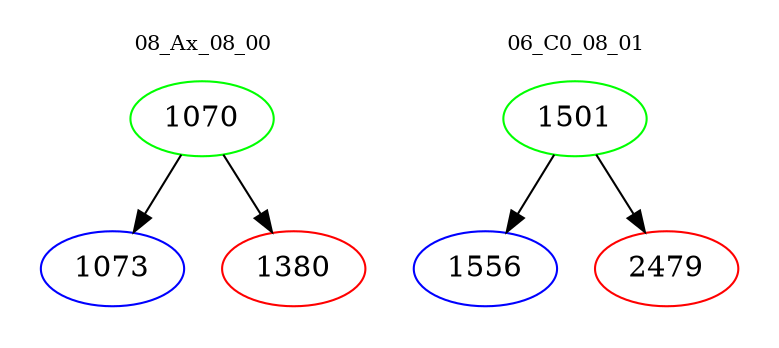 digraph{
subgraph cluster_0 {
color = white
label = "08_Ax_08_00";
fontsize=10;
T0_1070 [label="1070", color="green"]
T0_1070 -> T0_1073 [color="black"]
T0_1073 [label="1073", color="blue"]
T0_1070 -> T0_1380 [color="black"]
T0_1380 [label="1380", color="red"]
}
subgraph cluster_1 {
color = white
label = "06_C0_08_01";
fontsize=10;
T1_1501 [label="1501", color="green"]
T1_1501 -> T1_1556 [color="black"]
T1_1556 [label="1556", color="blue"]
T1_1501 -> T1_2479 [color="black"]
T1_2479 [label="2479", color="red"]
}
}

